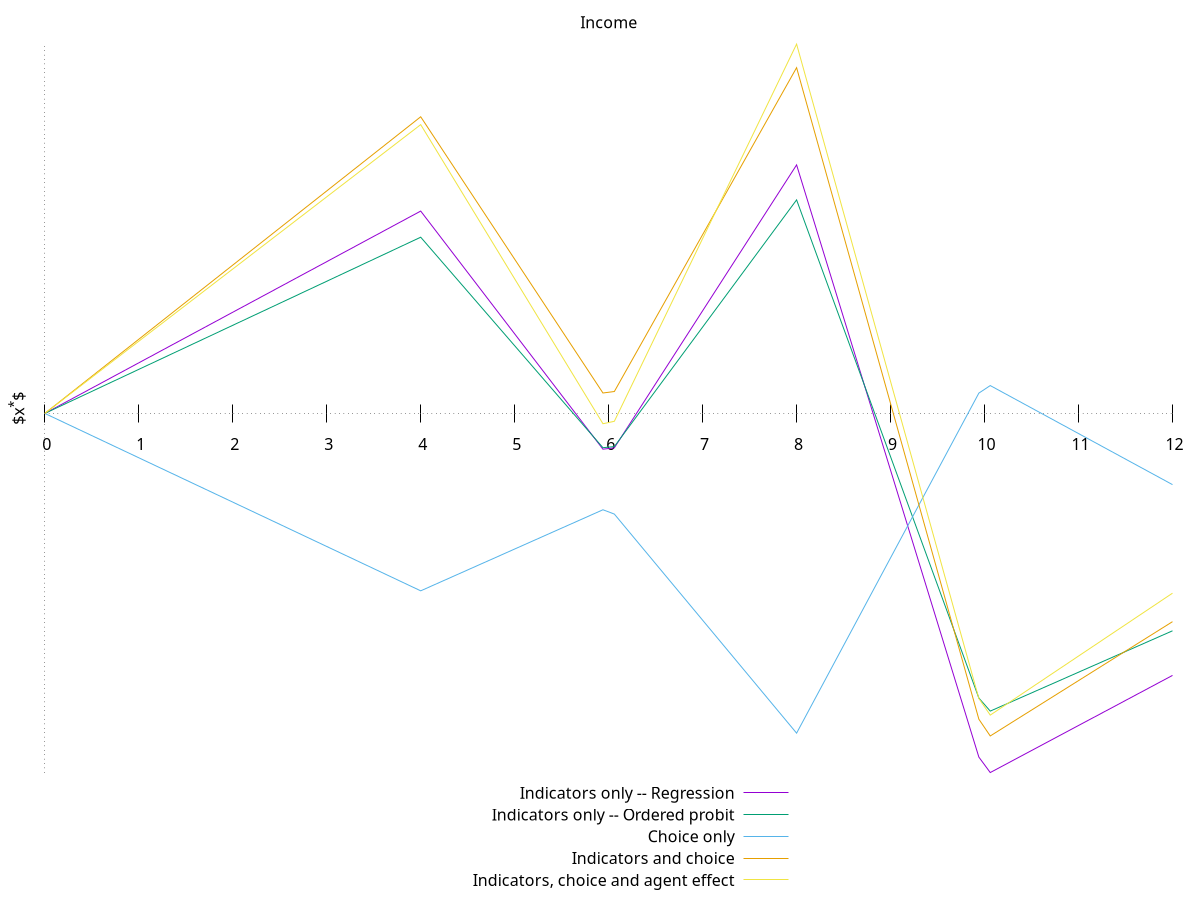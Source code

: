 set terminal epslatex mono
set output "fig-piecewiseIncome.eps" 

max(x,y) = (x >= y) ? x : y
min(x,y) = (x <= y) ? x : y

C1(x)  =  min( x , 4)
C2(x)  =  max(0,min( x - 4, 2))
C3(x)  =  max(0,min( x - 6, 2))
C4(x)  =  max(0,min( x - 8, 2))
C5(x)  =  max(0,x - 10)

set noborder
set xrange [0:12]
set xtics axis 0,1 
set noytics
set zeroaxis
set x2label "Income"
set ylabel "$x^*$"
set key outside bottom center

#set label "\\tiny{$\\hat{\\beta}_4 = -0.802$}" at 1.1,-1.2 right
#set label "\\tiny{$\\hat{\\beta}_{5} = -0.268$}" at 3,-2 right
#set label "\\tiny{$\\hat{\\beta}_{6} = -0.231$}" at 6, -2.8 right
#set label "\\tiny{$\\hat{\\beta}_{7} = -0.962$}" at 9, -4.1 right

#set label "\\tiny{Nonlinear specification: $23.6$ op\\_cost $- 3.42$ op\\_cost$^2$}" at 4,16 right
#set arrow from 3, 17 to 2,32


#set label "\\tiny{Linear specification: $10.8$  op\\_cost}" at 1, 5 left

#set arrow from 1.5, 6 to 1, 10

#Indicators only - linear regression
beta1_1 = 0.103
beta1_2 = -0.25
beta1_3 = 0.297
beta1_4 = -0.6217
beta1_5 = 0.102

f1(x) =  beta1_1 * C1(x) + beta1_2 * C2(x) +beta1_3 * C3(x) +beta1_4 * C4(x)+beta1_5 * C5(x)

# Indicators only - ordered probit
beta2_1 = 0.0897
beta2_2 = -0.221
beta2_3 = 0.259
beta2_4 = -0.523
beta2_5 = 0.0843

f2(x) =  beta2_1 * C1(x) + beta2_2 * C2(x) +beta2_3 * C3(x) +beta2_4 * C4(x)+beta2_5 * C5(x)

# Choice only 
beta3_1 = -0.0903
beta3_2 = 0.0851
beta3_3 = -0.23
beta3_4 = 0.357
beta3_5 = -0.104

f3(x) =  beta3_1 * C1(x) + beta3_2 * C2(x) +beta3_3 * C3(x) +beta3_4 * C4(x)+beta3_5 * C5(x)

# Indicators and Choice 
beta4_1 = 0.151
beta4_2 = -0.29
beta4_3 = 0.34
beta4_4 = -0.684
beta4_5 = 0.12

f4(x) =  beta4_1 * C1(x) + beta4_2 * C2(x) +beta4_3 * C3(x) +beta4_4 * C4(x)+beta4_5 * C5(x)

# Indicators and Choice + agent effect
beta5_1 = 0.147
beta5_2 = -0.314
beta5_3 = 0.396
beta5_4 = -0.687
beta5_5 = 0.128

f5(x) =  beta5_1 * C1(x) + beta5_2 * C2(x) +beta5_3 * C3(x) +beta5_4 * C4(x)+beta5_5 * C5(x)




plot f1(x) t "Indicators only -- Regression", f2(x) t "Indicators only -- Ordered probit", f3(x) t "Choice only", f4(x) t "Indicators and choice" , f5(x) t "Indicators, choice and agent effect"


